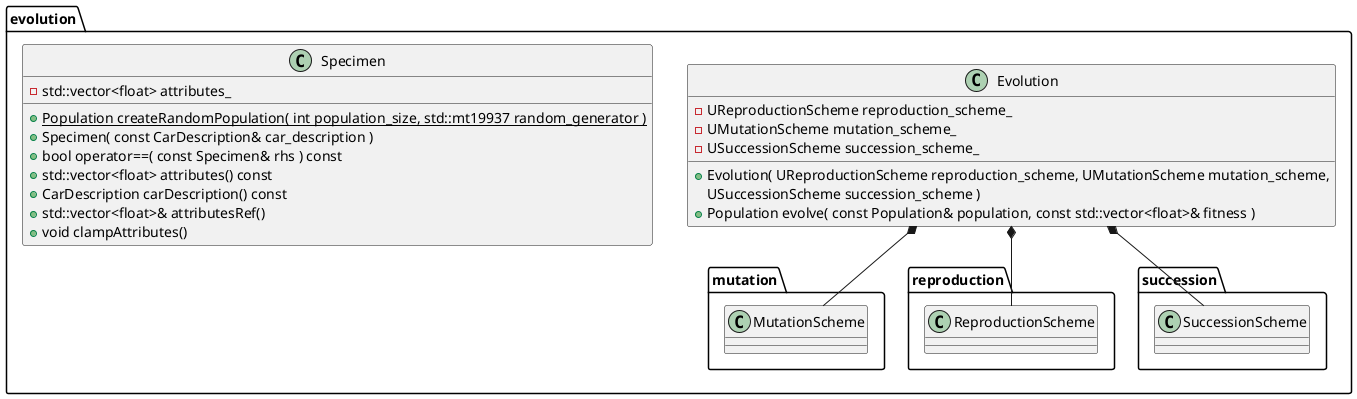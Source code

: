 @startuml
'https://plantuml.com/class-diagram

package evolution {
    class Evolution {
        + Evolution( UReproductionScheme reproduction_scheme, UMutationScheme mutation_scheme,
                       USuccessionScheme succession_scheme )
        + Population evolve( const Population& population, const std::vector<float>& fitness )

        - UReproductionScheme reproduction_scheme_
        - UMutationScheme mutation_scheme_
        - USuccessionScheme succession_scheme_
    }

    class Specimen {
        + {static} Population createRandomPopulation( int population_size, std::mt19937 random_generator )
        + Specimen( const CarDescription& car_description )
        + bool operator==( const Specimen& rhs ) const
        + std::vector<float> attributes() const
        + CarDescription carDescription() const
        + std::vector<float>& attributesRef()
        + void clampAttributes()
        - std::vector<float> attributes_
    }

    Evolution *-- mutation.MutationScheme
    Evolution *-- reproduction.ReproductionScheme
    Evolution *-- succession.SuccessionScheme
}
@enduml